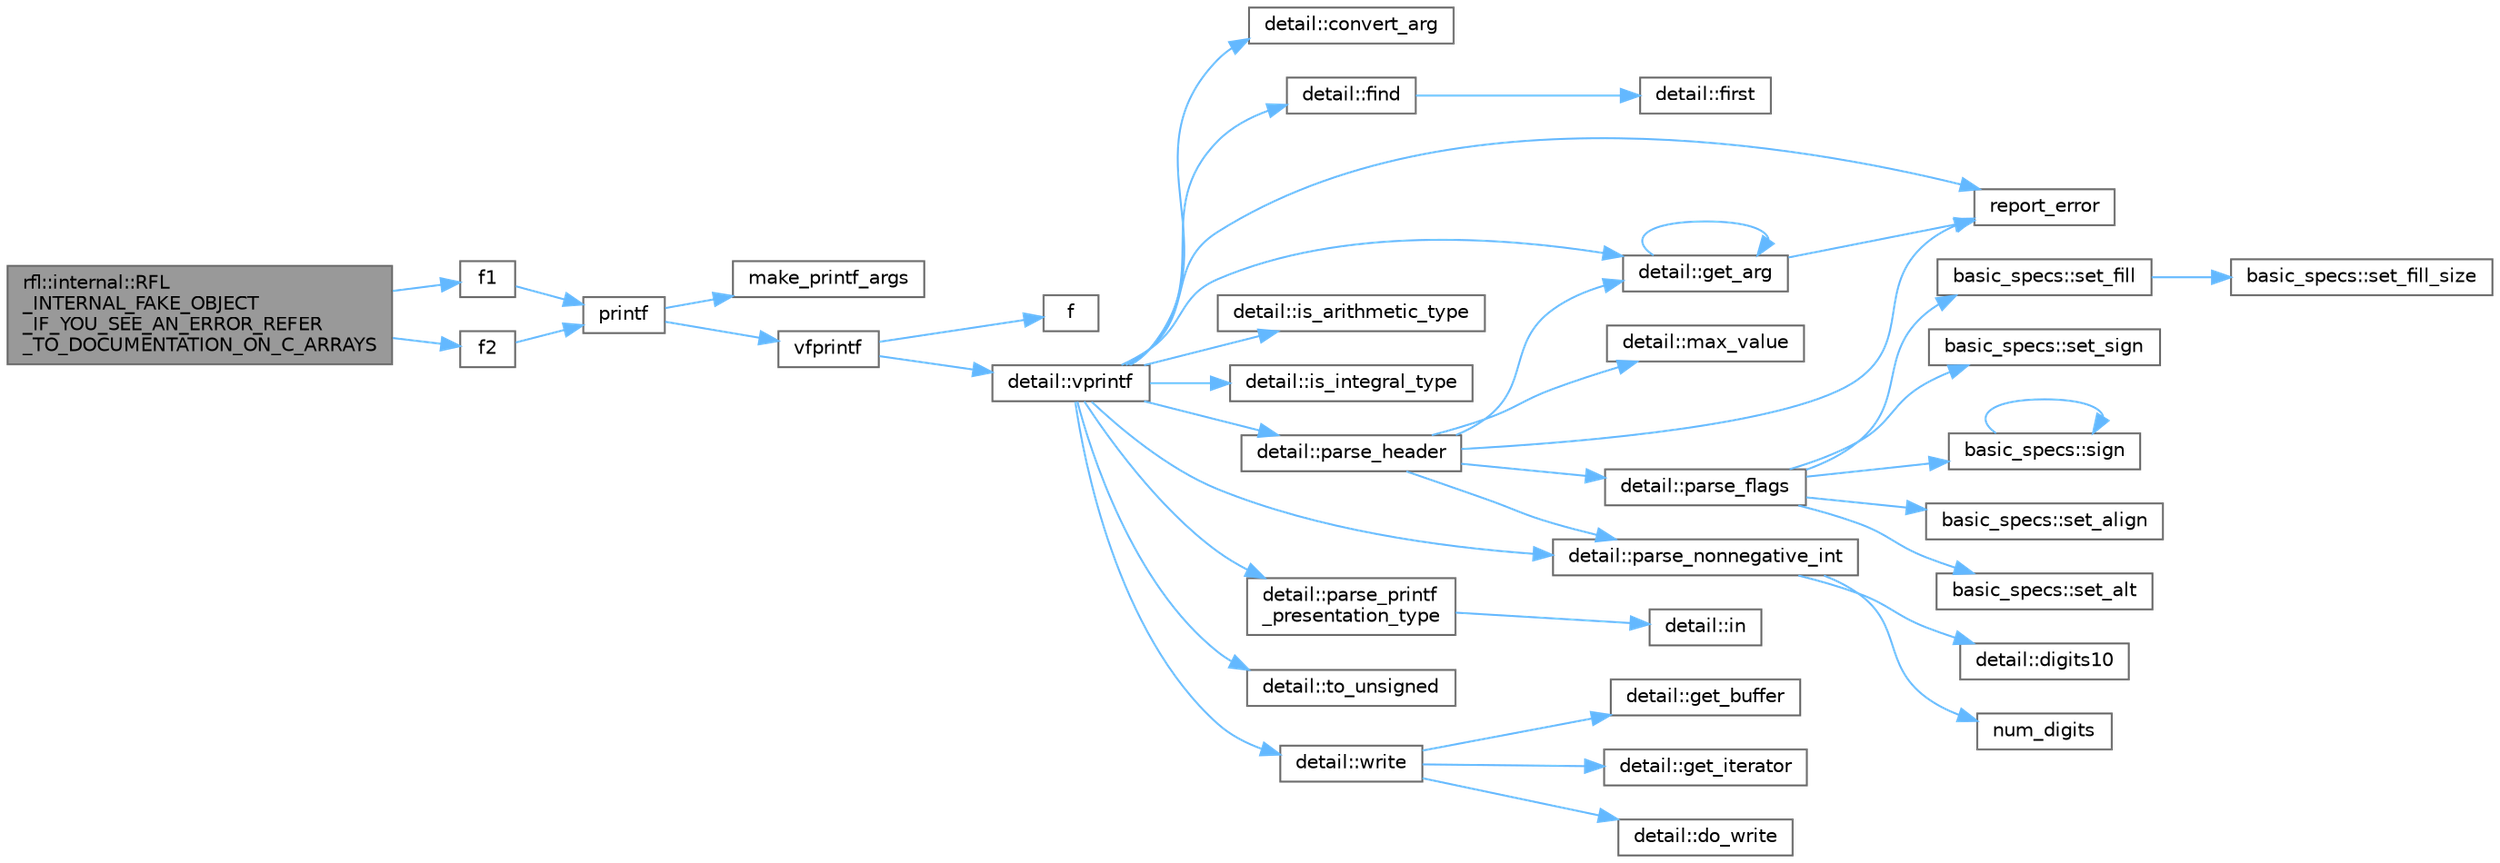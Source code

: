 digraph "rfl::internal::RFL_INTERNAL_FAKE_OBJECT_IF_YOU_SEE_AN_ERROR_REFER_TO_DOCUMENTATION_ON_C_ARRAYS"
{
 // LATEX_PDF_SIZE
  bgcolor="transparent";
  edge [fontname=Helvetica,fontsize=10,labelfontname=Helvetica,labelfontsize=10];
  node [fontname=Helvetica,fontsize=10,shape=box,height=0.2,width=0.4];
  rankdir="LR";
  Node1 [id="Node000001",label="rfl::internal::RFL\l_INTERNAL_FAKE_OBJECT\l_IF_YOU_SEE_AN_ERROR_REFER\l_TO_DOCUMENTATION_ON_C_ARRAYS",height=0.2,width=0.4,color="gray40", fillcolor="grey60", style="filled", fontcolor="black",tooltip=" "];
  Node1 -> Node2 [id="edge41_Node000001_Node000002",color="steelblue1",style="solid",tooltip=" "];
  Node2 [id="Node000002",label="f1",height=0.2,width=0.4,color="grey40", fillcolor="white", style="filled",URL="$parallel__graph__pipeline_8cpp.html#a20ea9116f00e19915f910ca726f7518f",tooltip=" "];
  Node2 -> Node3 [id="edge42_Node000002_Node000003",color="steelblue1",style="solid",tooltip=" "];
  Node3 [id="Node000003",label="printf",height=0.2,width=0.4,color="grey40", fillcolor="white", style="filled",URL="$printf_8h.html#aee3ed3a831f25f07e7be3919fff2203a",tooltip=" "];
  Node3 -> Node4 [id="edge43_Node000003_Node000004",color="steelblue1",style="solid",tooltip=" "];
  Node4 [id="Node000004",label="make_printf_args",height=0.2,width=0.4,color="grey40", fillcolor="white", style="filled",URL="$printf_8h.html#a27dcc0efcda04388971dbea3c875f122",tooltip=" "];
  Node3 -> Node5 [id="edge44_Node000003_Node000005",color="steelblue1",style="solid",tooltip=" "];
  Node5 [id="Node000005",label="vfprintf",height=0.2,width=0.4,color="grey40", fillcolor="white", style="filled",URL="$printf_8h.html#abb30aad964fc771fb52cf3ad88649df2",tooltip=" "];
  Node5 -> Node6 [id="edge45_Node000005_Node000006",color="steelblue1",style="solid",tooltip=" "];
  Node6 [id="Node000006",label="f",height=0.2,width=0.4,color="grey40", fillcolor="white", style="filled",URL="$cxx11__tensor__map_8cpp.html#a7f507fea02198f6cb81c86640c7b1a4e",tooltip=" "];
  Node5 -> Node7 [id="edge46_Node000005_Node000007",color="steelblue1",style="solid",tooltip=" "];
  Node7 [id="Node000007",label="detail::vprintf",height=0.2,width=0.4,color="grey40", fillcolor="white", style="filled",URL="$namespacedetail.html#a1c8c2218e4c822aa8f743fb9c573717f",tooltip=" "];
  Node7 -> Node8 [id="edge47_Node000007_Node000008",color="steelblue1",style="solid",tooltip=" "];
  Node8 [id="Node000008",label="detail::convert_arg",height=0.2,width=0.4,color="grey40", fillcolor="white", style="filled",URL="$namespacedetail.html#a03c11572c9a664266d6925f327dec7f3",tooltip=" "];
  Node7 -> Node9 [id="edge48_Node000007_Node000009",color="steelblue1",style="solid",tooltip=" "];
  Node9 [id="Node000009",label="detail::find",height=0.2,width=0.4,color="grey40", fillcolor="white", style="filled",URL="$namespacedetail.html#a6b71952fab3dc32f3edb2c3e9811d8d9",tooltip=" "];
  Node9 -> Node10 [id="edge49_Node000009_Node000010",color="steelblue1",style="solid",tooltip=" "];
  Node10 [id="Node000010",label="detail::first",height=0.2,width=0.4,color="grey40", fillcolor="white", style="filled",URL="$namespacedetail.html#a02319a3deb124802b88b61f85987df5e",tooltip=" "];
  Node7 -> Node11 [id="edge50_Node000007_Node000011",color="steelblue1",style="solid",tooltip=" "];
  Node11 [id="Node000011",label="detail::get_arg",height=0.2,width=0.4,color="grey40", fillcolor="white", style="filled",URL="$namespacedetail.html#a342ef250e45bd09b2ef666b6fae1c355",tooltip=" "];
  Node11 -> Node11 [id="edge51_Node000011_Node000011",color="steelblue1",style="solid",tooltip=" "];
  Node11 -> Node12 [id="edge52_Node000011_Node000012",color="steelblue1",style="solid",tooltip=" "];
  Node12 [id="Node000012",label="report_error",height=0.2,width=0.4,color="grey40", fillcolor="white", style="filled",URL="$format-inl_8h.html#a5555893692b00b61b3886349332fd01f",tooltip=" "];
  Node7 -> Node13 [id="edge53_Node000007_Node000013",color="steelblue1",style="solid",tooltip=" "];
  Node13 [id="Node000013",label="detail::is_arithmetic_type",height=0.2,width=0.4,color="grey40", fillcolor="white", style="filled",URL="$namespacedetail.html#a802c50a56a3495fdab6020b375ba1389",tooltip=" "];
  Node7 -> Node14 [id="edge54_Node000007_Node000014",color="steelblue1",style="solid",tooltip=" "];
  Node14 [id="Node000014",label="detail::is_integral_type",height=0.2,width=0.4,color="grey40", fillcolor="white", style="filled",URL="$namespacedetail.html#a2a60f8d1bee41b803f43fc42b707b5d1",tooltip=" "];
  Node7 -> Node15 [id="edge55_Node000007_Node000015",color="steelblue1",style="solid",tooltip=" "];
  Node15 [id="Node000015",label="detail::parse_header",height=0.2,width=0.4,color="grey40", fillcolor="white", style="filled",URL="$namespacedetail.html#afc9d93e58b8edb8077f8bc8eee7f4035",tooltip=" "];
  Node15 -> Node11 [id="edge56_Node000015_Node000011",color="steelblue1",style="solid",tooltip=" "];
  Node15 -> Node16 [id="edge57_Node000015_Node000016",color="steelblue1",style="solid",tooltip=" "];
  Node16 [id="Node000016",label="detail::max_value",height=0.2,width=0.4,color="grey40", fillcolor="white", style="filled",URL="$namespacedetail.html#a45c2130c44ebe54179eafcee3cda2bfb",tooltip=" "];
  Node15 -> Node17 [id="edge58_Node000015_Node000017",color="steelblue1",style="solid",tooltip=" "];
  Node17 [id="Node000017",label="detail::parse_flags",height=0.2,width=0.4,color="grey40", fillcolor="white", style="filled",URL="$namespacedetail.html#a4213daed116a37e1767881da51238261",tooltip=" "];
  Node17 -> Node18 [id="edge59_Node000017_Node000018",color="steelblue1",style="solid",tooltip=" "];
  Node18 [id="Node000018",label="basic_specs::set_align",height=0.2,width=0.4,color="grey40", fillcolor="white", style="filled",URL="$classbasic__specs.html#ad73b6f854341aaabc744bf54e6ea6af6",tooltip=" "];
  Node17 -> Node19 [id="edge60_Node000017_Node000019",color="steelblue1",style="solid",tooltip=" "];
  Node19 [id="Node000019",label="basic_specs::set_alt",height=0.2,width=0.4,color="grey40", fillcolor="white", style="filled",URL="$classbasic__specs.html#a5f10314706a8a3d579f882f30d283b61",tooltip=" "];
  Node17 -> Node20 [id="edge61_Node000017_Node000020",color="steelblue1",style="solid",tooltip=" "];
  Node20 [id="Node000020",label="basic_specs::set_fill",height=0.2,width=0.4,color="grey40", fillcolor="white", style="filled",URL="$classbasic__specs.html#a1600987fb39fed5dfdac21b218061a9e",tooltip=" "];
  Node20 -> Node21 [id="edge62_Node000020_Node000021",color="steelblue1",style="solid",tooltip=" "];
  Node21 [id="Node000021",label="basic_specs::set_fill_size",height=0.2,width=0.4,color="grey40", fillcolor="white", style="filled",URL="$classbasic__specs.html#a4b36db5ad1e38169bd6653635d5e69cd",tooltip=" "];
  Node17 -> Node22 [id="edge63_Node000017_Node000022",color="steelblue1",style="solid",tooltip=" "];
  Node22 [id="Node000022",label="basic_specs::set_sign",height=0.2,width=0.4,color="grey40", fillcolor="white", style="filled",URL="$classbasic__specs.html#a7020ec66ba6918727e4102567c5c731a",tooltip=" "];
  Node17 -> Node23 [id="edge64_Node000017_Node000023",color="steelblue1",style="solid",tooltip=" "];
  Node23 [id="Node000023",label="basic_specs::sign",height=0.2,width=0.4,color="grey40", fillcolor="white", style="filled",URL="$classbasic__specs.html#a380e6ff33a8ae05e3ef479bf95696ad2",tooltip=" "];
  Node23 -> Node23 [id="edge65_Node000023_Node000023",color="steelblue1",style="solid",tooltip=" "];
  Node15 -> Node24 [id="edge66_Node000015_Node000024",color="steelblue1",style="solid",tooltip=" "];
  Node24 [id="Node000024",label="detail::parse_nonnegative_int",height=0.2,width=0.4,color="grey40", fillcolor="white", style="filled",URL="$namespacedetail.html#a338caba782225e115a9902d4d0835f5f",tooltip=" "];
  Node24 -> Node25 [id="edge67_Node000024_Node000025",color="steelblue1",style="solid",tooltip=" "];
  Node25 [id="Node000025",label="detail::digits10",height=0.2,width=0.4,color="grey40", fillcolor="white", style="filled",URL="$namespacedetail.html#a3a043db05db2d07deb2d98ba2d04b4eb",tooltip=" "];
  Node24 -> Node26 [id="edge68_Node000024_Node000026",color="steelblue1",style="solid",tooltip=" "];
  Node26 [id="Node000026",label="num_digits",height=0.2,width=0.4,color="grey40", fillcolor="white", style="filled",URL="$_sequence_8c.html#aa16e8c03d098498ad9c8839cf2c48044",tooltip=" "];
  Node15 -> Node12 [id="edge69_Node000015_Node000012",color="steelblue1",style="solid",tooltip=" "];
  Node7 -> Node24 [id="edge70_Node000007_Node000024",color="steelblue1",style="solid",tooltip=" "];
  Node7 -> Node27 [id="edge71_Node000007_Node000027",color="steelblue1",style="solid",tooltip=" "];
  Node27 [id="Node000027",label="detail::parse_printf\l_presentation_type",height=0.2,width=0.4,color="grey40", fillcolor="white", style="filled",URL="$namespacedetail.html#aa2cb095169b23e3a66260ad7078f44cc",tooltip=" "];
  Node27 -> Node28 [id="edge72_Node000027_Node000028",color="steelblue1",style="solid",tooltip=" "];
  Node28 [id="Node000028",label="detail::in",height=0.2,width=0.4,color="grey40", fillcolor="white", style="filled",URL="$namespacedetail.html#a52a5e2ed06c229dcf95ea5c46d48d05e",tooltip=" "];
  Node7 -> Node12 [id="edge73_Node000007_Node000012",color="steelblue1",style="solid",tooltip=" "];
  Node7 -> Node29 [id="edge74_Node000007_Node000029",color="steelblue1",style="solid",tooltip=" "];
  Node29 [id="Node000029",label="detail::to_unsigned",height=0.2,width=0.4,color="grey40", fillcolor="white", style="filled",URL="$namespacedetail.html#a4855e668246c731a97484efc329f2aac",tooltip=" "];
  Node7 -> Node30 [id="edge75_Node000007_Node000030",color="steelblue1",style="solid",tooltip=" "];
  Node30 [id="Node000030",label="detail::write",height=0.2,width=0.4,color="grey40", fillcolor="white", style="filled",URL="$namespacedetail.html#a29dacf26eedc9e3575fb57329a5ca0a3",tooltip=" "];
  Node30 -> Node31 [id="edge76_Node000030_Node000031",color="steelblue1",style="solid",tooltip=" "];
  Node31 [id="Node000031",label="detail::do_write",height=0.2,width=0.4,color="grey40", fillcolor="white", style="filled",URL="$namespacedetail.html#a5007cc441bd246a9096070c10d1ea683",tooltip=" "];
  Node30 -> Node32 [id="edge77_Node000030_Node000032",color="steelblue1",style="solid",tooltip=" "];
  Node32 [id="Node000032",label="detail::get_buffer",height=0.2,width=0.4,color="grey40", fillcolor="white", style="filled",URL="$namespacedetail.html#ad803bb19df422bc4c4f92d75c7564437",tooltip=" "];
  Node30 -> Node33 [id="edge78_Node000030_Node000033",color="steelblue1",style="solid",tooltip=" "];
  Node33 [id="Node000033",label="detail::get_iterator",height=0.2,width=0.4,color="grey40", fillcolor="white", style="filled",URL="$namespacedetail.html#a05e3e231207d3f28f83261c2e7ad2fe5",tooltip=" "];
  Node1 -> Node34 [id="edge79_Node000001_Node000034",color="steelblue1",style="solid",tooltip=" "];
  Node34 [id="Node000034",label="f2",height=0.2,width=0.4,color="grey40", fillcolor="white", style="filled",URL="$parallel__graph__pipeline_8cpp.html#a894124d17350678007462a79ecc7eb36",tooltip=" "];
  Node34 -> Node3 [id="edge80_Node000034_Node000003",color="steelblue1",style="solid",tooltip=" "];
}
